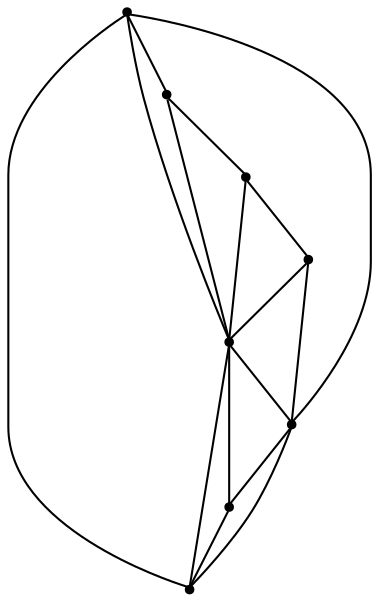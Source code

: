 graph {
  node [shape=point,comment="{\"directed\":false,\"doi\":\"10.1007/978-3-540-24595-7_30\",\"figure\":\"5 (5)\"}"]

  v0 [pos="1412.210574127907,631.9770415623984"]
  v1 [pos="1313.0775572311045,630.8958292007446"]
  v2 [pos="1491.758757267442,630.5562575658164"]
  v3 [pos="1586.6284702034884,633.6458126703899"]
  v4 [pos="1516.5675508720929,749.1937239964805"]
  v5 [pos="1451.7283975290698,746.2082783381145"]
  v6 [pos="1449.4154660247093,849.583395322164"]
  v7 [pos="1383.0426780523255,747.7728764216106"]

  v0 -- v1 [id="-1",pos="1412.210574127907,631.9770415623984 1313.0775572311045,630.8958292007446 1313.0775572311045,630.8958292007446 1313.0775572311045,630.8958292007446"]
  v1 -- v7 [id="-2",pos="1313.0775572311045,630.8958292007446 1383.0426780523255,747.7728764216106 1383.0426780523255,747.7728764216106 1383.0426780523255,747.7728764216106"]
  v7 -- v6 [id="-3",pos="1383.0426780523255,747.7728764216106 1449.4154660247093,849.583395322164 1449.4154660247093,849.583395322164 1449.4154660247093,849.583395322164"]
  v7 -- v5 [id="-4",pos="1383.0426780523255,747.7728764216106 1451.7283975290698,746.2082783381145 1451.7283975290698,746.2082783381145 1451.7283975290698,746.2082783381145"]
  v0 -- v4 [id="-5",pos="1412.210574127907,631.9770415623984 1516.5675508720929,749.1937239964805 1516.5675508720929,749.1937239964805 1516.5675508720929,749.1937239964805"]
  v5 -- v0 [id="-6",pos="1451.7283975290698,746.2082783381145 1412.210574127907,631.9770415623984 1412.210574127907,631.9770415623984 1412.210574127907,631.9770415623984"]
  v5 -- v4 [id="-7",pos="1451.7283975290698,746.2082783381145 1516.5675508720929,749.1937239964805 1516.5675508720929,749.1937239964805 1516.5675508720929,749.1937239964805"]
  v6 -- v4 [id="-8",pos="1449.4154660247093,849.583395322164 1516.5675508720929,749.1937239964805 1516.5675508720929,749.1937239964805 1516.5675508720929,749.1937239964805"]
  v4 -- v3 [id="-9",pos="1516.5675508720929,749.1937239964805 1586.6284702034884,633.6458126703899 1586.6284702034884,633.6458126703899 1586.6284702034884,633.6458126703899"]
  v6 -- v5 [id="-10",pos="1449.4154660247093,849.583395322164 1451.7283975290698,746.2082783381145 1451.7283975290698,746.2082783381145 1451.7283975290698,746.2082783381145"]
  v5 -- v1 [id="-11",pos="1451.7283975290698,746.2082783381145 1313.0775572311045,630.8958292007446 1313.0775572311045,630.8958292007446 1313.0775572311045,630.8958292007446"]
  v5 -- v2 [id="-12",pos="1451.7283975290698,746.2082783381145 1491.758757267442,630.5562575658164 1491.758757267442,630.5562575658164 1491.758757267442,630.5562575658164"]
  v5 -- v3 [id="-13",pos="1451.7283975290698,746.2082783381145 1586.6284702034884,633.6458126703899 1586.6284702034884,633.6458126703899 1586.6284702034884,633.6458126703899"]
  v2 -- v0 [id="-14",pos="1491.758757267442,630.5562575658164 1412.210574127907,631.9770415623984 1412.210574127907,631.9770415623984 1412.210574127907,631.9770415623984"]
  v3 -- v2 [id="-15",pos="1586.6284702034884,633.6458126703899 1491.758757267442,630.5562575658164 1491.758757267442,630.5562575658164 1491.758757267442,630.5562575658164"]
  v4 -- v2 [id="-16",pos="1516.5675508720929,749.1937239964805 1491.758757267442,630.5562575658164 1491.758757267442,630.5562575658164 1491.758757267442,630.5562575658164"]
}